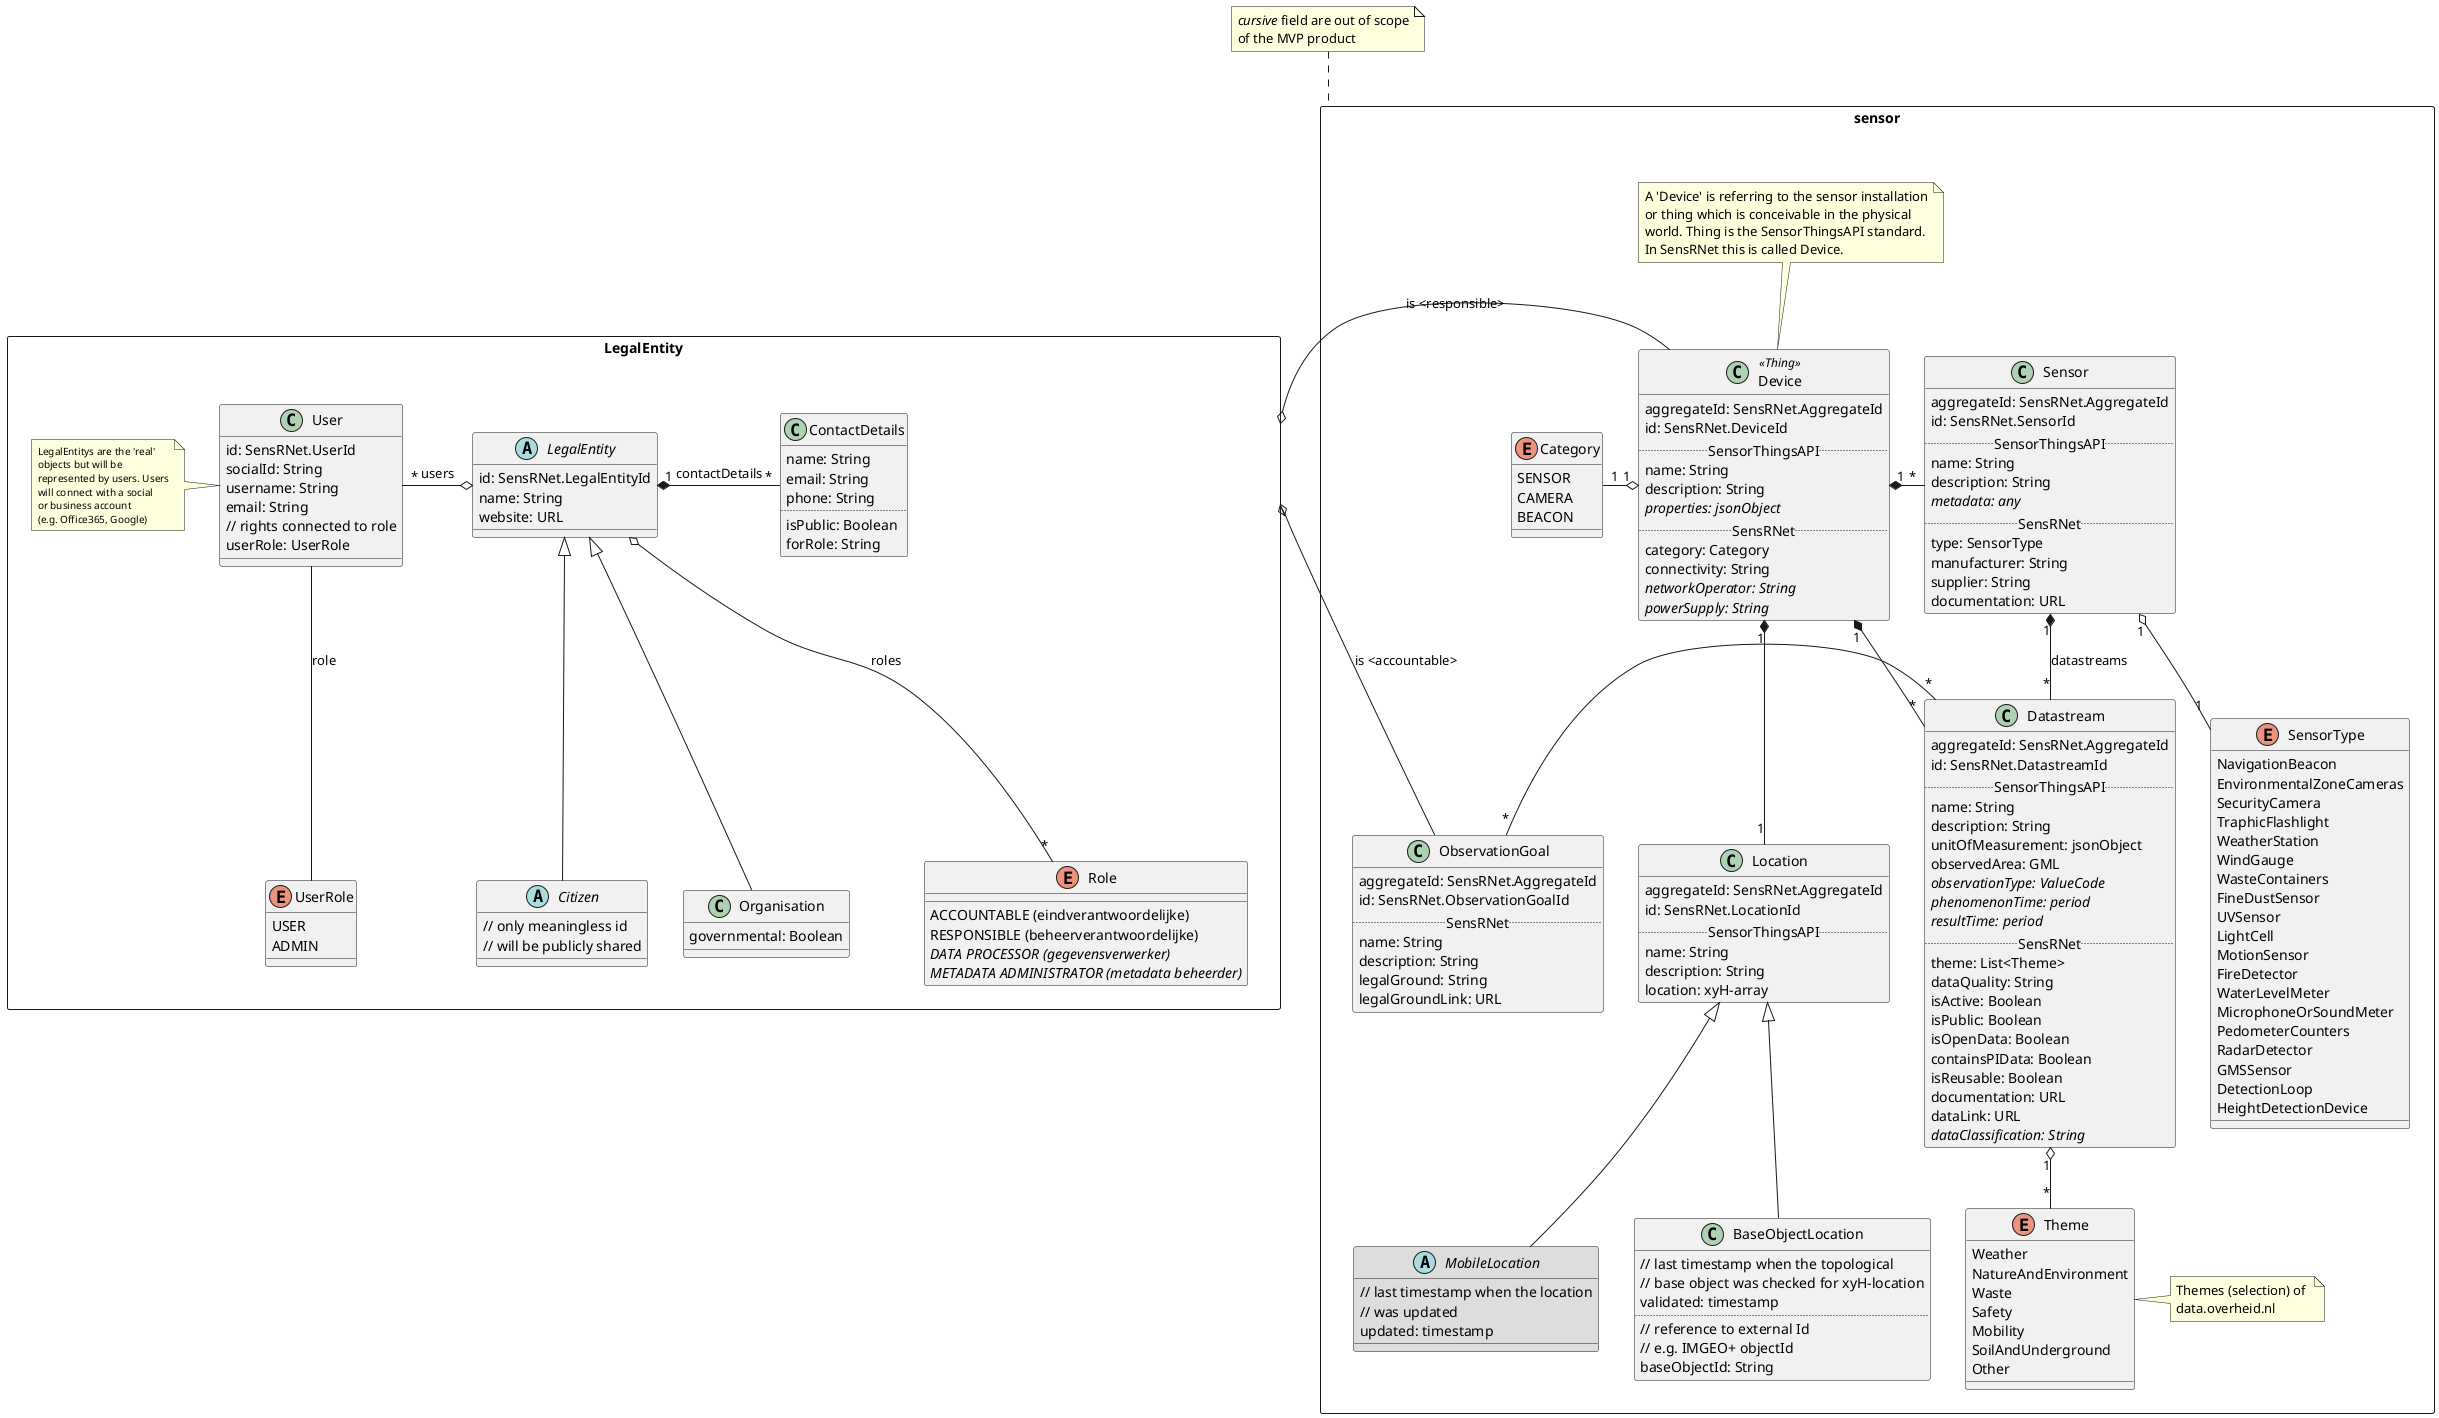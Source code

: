 @startuml "SensRNet-Datamodel-SensorView"

package LegalEntity <<Rectangle>> {
    together {
        abstract class LegalEntity {
            id: SensRNet.LegalEntityId
            name: String
            website: URL
        }

        class Organisation extends LegalEntity {
            governmental: Boolean
        }

        abstract class Citizen extends LegalEntity {
            // only meaningless id 
            // will be publicly shared
        }

        LegalEntity "1" *- "*" ContactDetails : contactDetails
    }

    class ContactDetails {
        name: String
        email: String
        phone: String
        ..
        isPublic: Boolean
        forRole: String
    }

    enum Role {
        ' Bestuurlijk-juridisch verantwoordelijke + gegevensverantwoordelijke + AVG controller
        ACCOUNTABLE (eindverantwoordelijke)
        ' Fysieke - beheersmatige role
        RESPONSIBLE (beheerverantwoordelijke)
        {abstract} DATA PROCESSOR (gegevensverwerker)
        {abstract} METADATA ADMINISTRATOR (metadata beheerder)
    }

    class User {
        id: SensRNet.UserId
        socialId: String
        username: String
        email: String
        // rights connected to role
        userRole: UserRole
    }

    note left
        <size:10>LegalEntitys are the 'real'</size>
        <size:10>objects but will be</size>
        <size:10>represented by users. Users</size>
        <size:10>will connect with a social</size>
        <size:10>or business account</size>
        <size:10>(e.g. Office365, Google)</size>
    end note

    enum UserRole {
        USER
        ADMIN
    }

    LegalEntity o- "*" User : users
    LegalEntity o-- "*" Role : roles
    User -- UserRole : role
}

package sensor <<Rectangle>> {

    ' class SensorAggregate #DDD {
    '     id: SensRNet.AggregateId
    ' }

    ' note bottom
    '     The collection of data which belong
    '     to one 'sensor installation' or device
    '     can be aggregated or collected as a 
    '     group. The 'aggregateId' is the identity
    '     of this group. This is especially applicable
    '     to event-sourced systems although the
    '     usage is general.
    ' end note

    together {

        class Device <<Thing>> {
            aggregateId: SensRNet.AggregateId
            id: SensRNet.DeviceId
            .. SensorThingsAPI ..
            name: String
            description: String
            {abstract} properties: jsonObject
            .. SensRNet ..
            category: Category
            connectivity: String
            {abstract} networkOperator: String
            {abstract} powerSupply: String
        }

        note top of Device
          A 'Device' is referring to the sensor installation
          or thing which is conceivable in the physical
          world. Thing is the SensorThingsAPI standard.
          In SensRNet this is called Device.
        end note

        class Sensor {
            aggregateId: SensRNet.AggregateId
            id: SensRNet.SensorId
            .. SensorThingsAPI ..
            name: String
            description: String
            {abstract} metadata: any
            .. SensRNet ..
            type: SensorType
            manufacturer: String
            supplier: String
            documentation: URL
        }

    }

    class Datastream {
        aggregateId: SensRNet.AggregateId
        id: SensRNet.DatastreamId
        .. SensorThingsAPI ..
        name: String
        description: String
        unitOfMeasurement: jsonObject
        observedArea: GML
        {abstract} observationType: ValueCode
        {abstract} phenomenonTime: period
        {abstract} resultTime: period
        .. SensRNet ..
        theme: List<Theme>
        dataQuality: String
        isActive: Boolean 
        isPublic: Boolean
        isOpenData: Boolean
        containsPIData: Boolean
        isReusable: Boolean
        documentation: URL
        dataLink: URL
        {abstract} dataClassification: String
    }

    class ObservationGoal {
        aggregateId: SensRNet.AggregateId
        id: SensRNet.ObservationGoalId
        .. SensRNet ..
        name: String
        description: String
        legalGround: String
        legalGroundLink: URL
    }

    class Location {
        aggregateId: SensRNet.AggregateId
        id: SensRNet.LocationId
        .. SensorThingsAPI ..
        name: String
        description: String
        location: xyH-array
    }

    class BaseObjectLocation extends Location {
        // last timestamp when the topological
        // base object was checked for xyH-location
        validated: timestamp
        ..
        // reference to external Id
        // e.g. IMGEO+ objectId
        baseObjectId: String
    }

    abstract class MobileLocation #DDD extends Location {
        // last timestamp when the location
        // was updated
        updated: timestamp
    }

    enum Category {
        SENSOR
        CAMERA
        BEACON
    }

    enum Theme {
        Weather
        NatureAndEnvironment
        Waste
        Safety
        Mobility
        SoilAndUnderground
        Other
    }

    note right of Theme
        Themes (selection) of 
        data.overheid.nl
    end note

    enum SensorType {
        NavigationBeacon
        EnvironmentalZoneCameras
        SecurityCamera
        TraphicFlashlight
        WeatherStation
        WindGauge
        WasteContainers
        FineDustSensor
        UVSensor
        LightCell
        MotionSensor
        FireDetector
        WaterLevelMeter
        MicrophoneOrSoundMeter
        PedometerCounters
        RadarDetector
        GMSSensor
        DetectionLoop
        HeightDetectionDevice
    }

    ' this is added compared to SensorThingsAPI
    Device "1" *- "*" Sensor

    Device "1" o- "1" Category
    Device "1" *-- "1" Location
    Device "1" *-- "*" Datastream

    Sensor "1" *-- "*" Datastream : datastreams
    Sensor "1" o-- "1" SensorType

    Datastream "*" - "*" ObservationGoal
    Datastream "1" o-- "*" Theme
}

LegalEntity o- Device : is <responsible>
' LegalEntity "1" o- "*" Device : is <accountable>
LegalEntity o- ObservationGoal : is <accountable>
' LegalEntity "1" o- "*" SensorAggregate : is <metadata-owner>
' LegalEntity "1" *-- "*" Sensor : has <a sensor-owner>
' LegalEntity "0" *-- "*" Sensor : has <a legal-steward>
' LegalEntity "0" *-- "*" Datastream : has <a data-steward>

note top of sensor
    <i>cursive</i> field are out of scope
    of the MVP product
end note

@enduml
